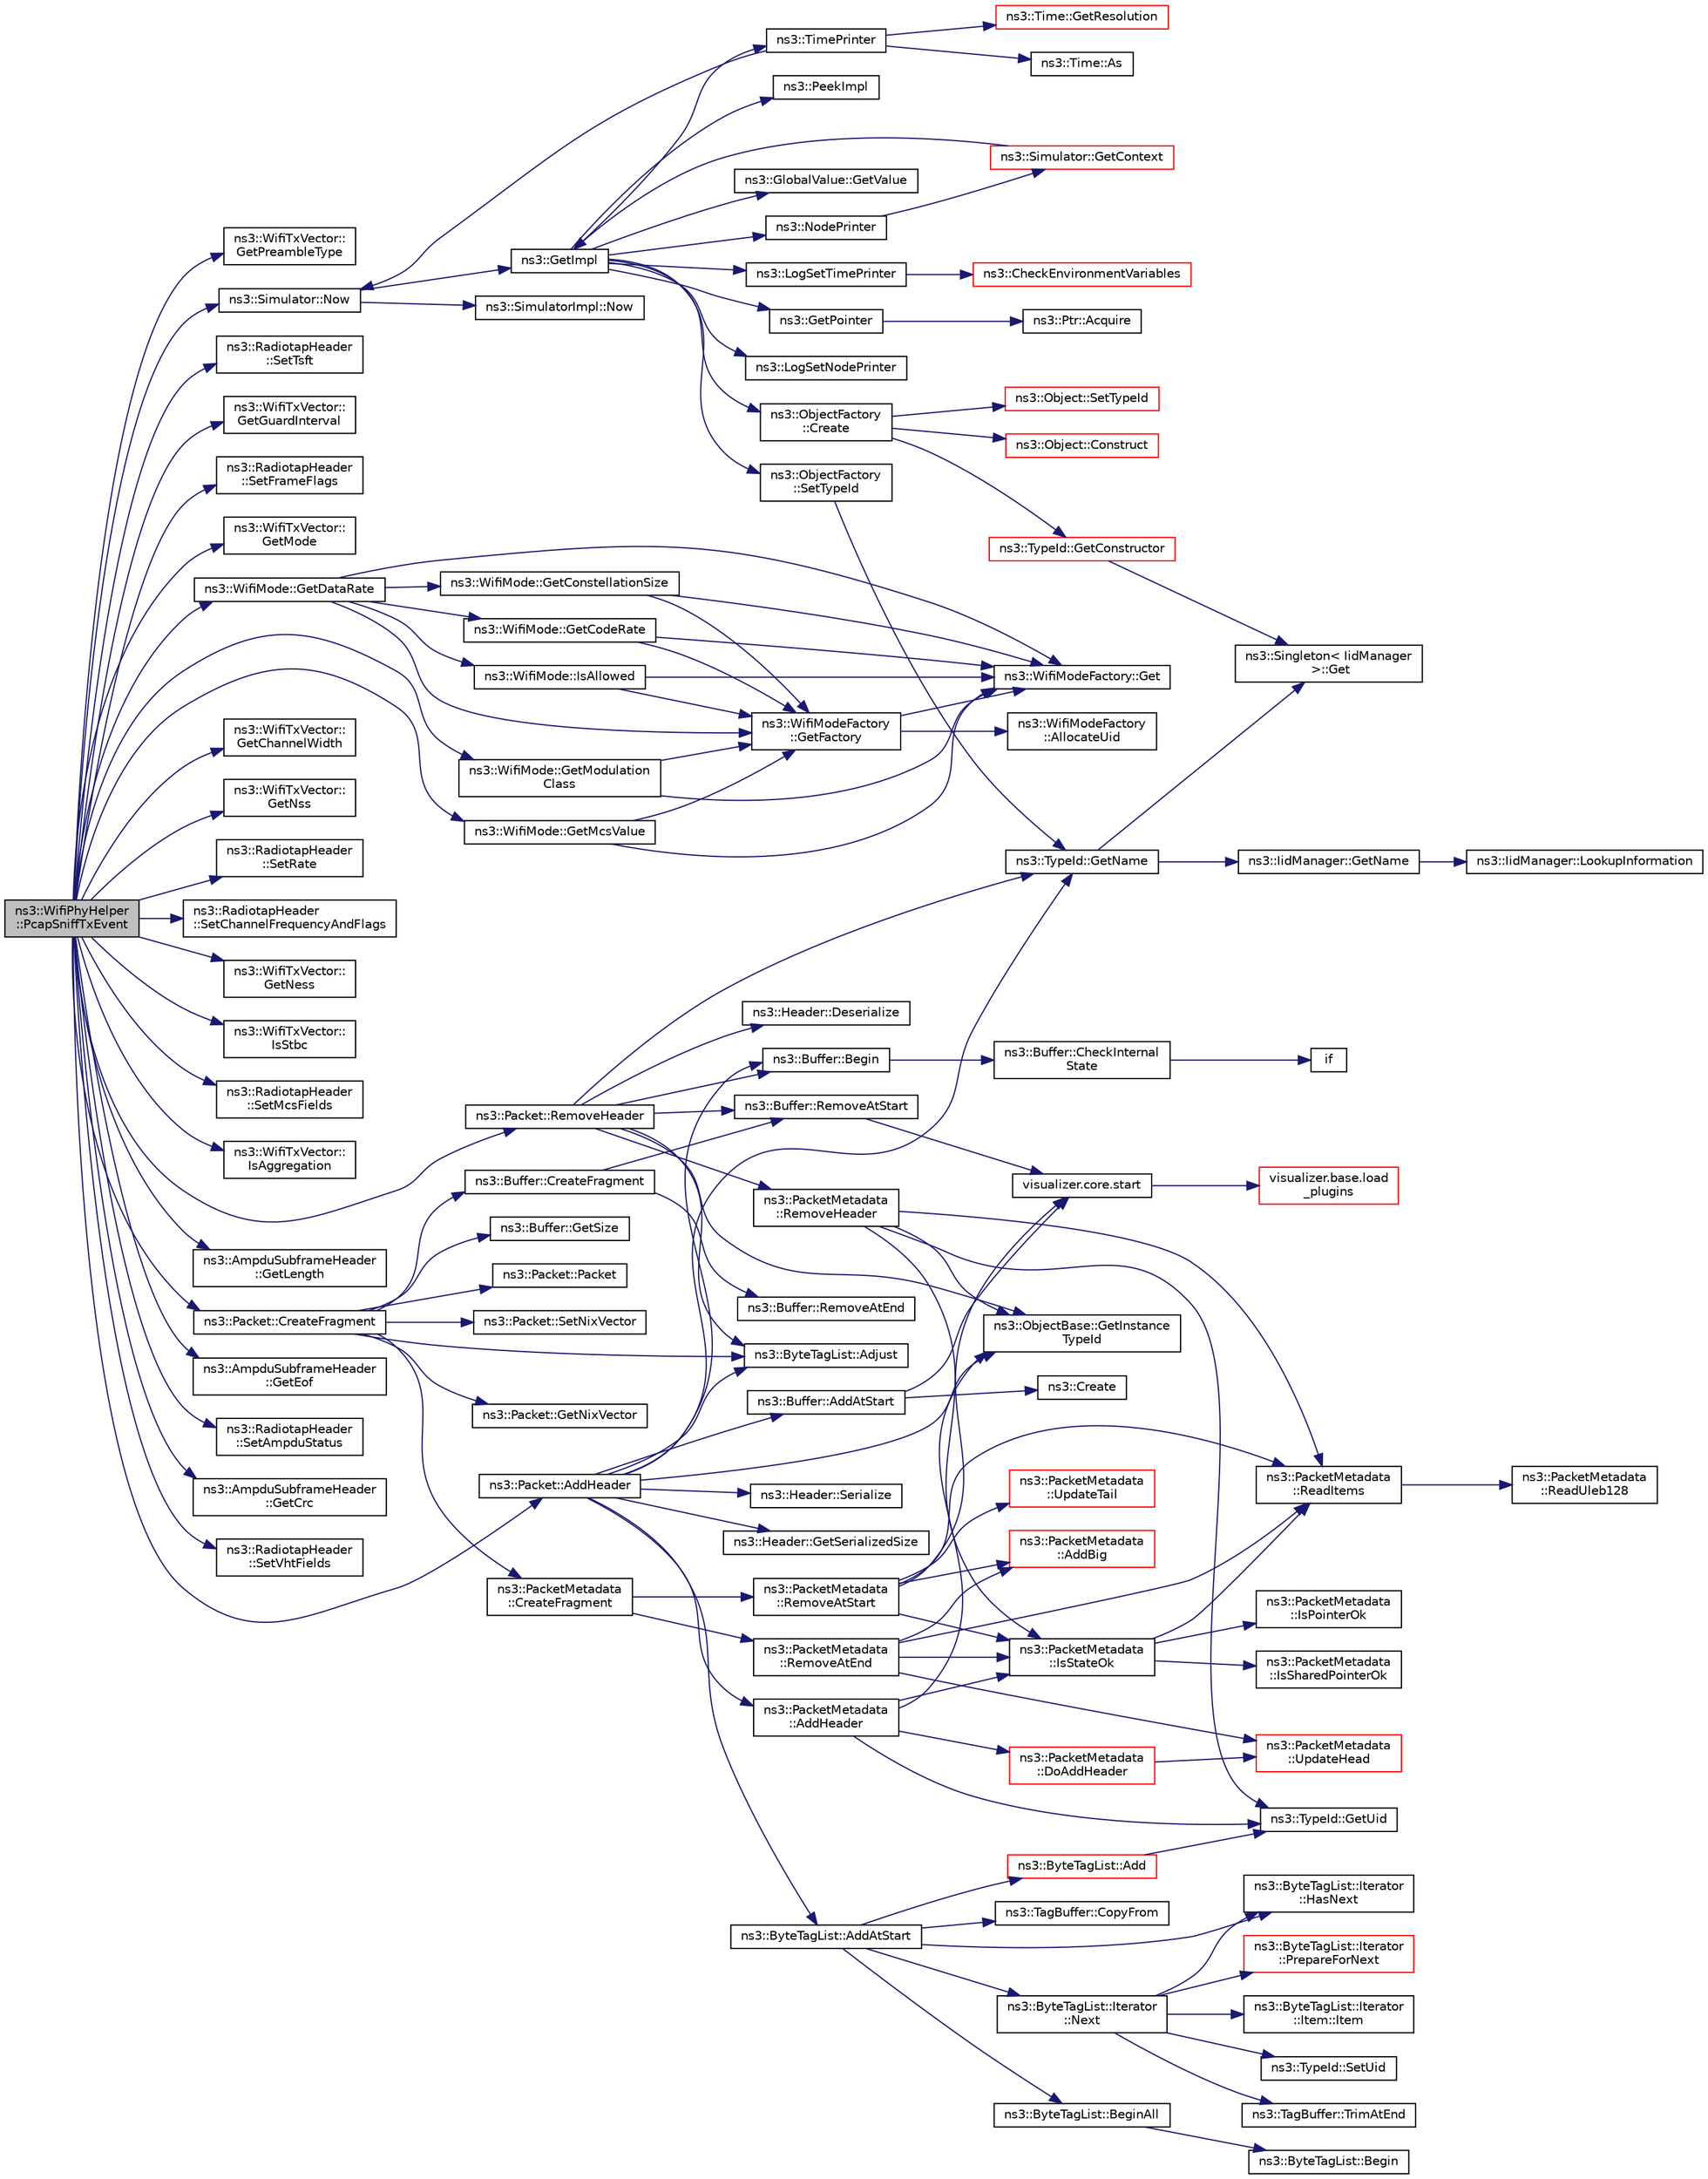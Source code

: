 digraph "ns3::WifiPhyHelper::PcapSniffTxEvent"
{
  edge [fontname="Helvetica",fontsize="10",labelfontname="Helvetica",labelfontsize="10"];
  node [fontname="Helvetica",fontsize="10",shape=record];
  rankdir="LR";
  Node1 [label="ns3::WifiPhyHelper\l::PcapSniffTxEvent",height=0.2,width=0.4,color="black", fillcolor="grey75", style="filled", fontcolor="black"];
  Node1 -> Node2 [color="midnightblue",fontsize="10",style="solid"];
  Node2 [label="ns3::WifiTxVector::\lGetPreambleType",height=0.2,width=0.4,color="black", fillcolor="white", style="filled",URL="$d0/d58/classns3_1_1WifiTxVector.html#ae90c4a0ea2f75d445fbc7a82f958c23f"];
  Node1 -> Node3 [color="midnightblue",fontsize="10",style="solid"];
  Node3 [label="ns3::Simulator::Now",height=0.2,width=0.4,color="black", fillcolor="white", style="filled",URL="$d7/deb/classns3_1_1Simulator.html#ac3178fa975b419f7875e7105be122800"];
  Node3 -> Node4 [color="midnightblue",fontsize="10",style="solid"];
  Node4 [label="ns3::GetImpl",height=0.2,width=0.4,color="black", fillcolor="white", style="filled",URL="$d4/d8b/group__simulator.html#ga42eb4eddad41528d4d99794a3dae3fd0",tooltip="Get the SimulatorImpl singleton. "];
  Node4 -> Node5 [color="midnightblue",fontsize="10",style="solid"];
  Node5 [label="ns3::PeekImpl",height=0.2,width=0.4,color="black", fillcolor="white", style="filled",URL="$d4/d8b/group__simulator.html#ga233c5c38de117e4e4a5a9cd168694792",tooltip="Get the static SimulatorImpl instance. "];
  Node4 -> Node6 [color="midnightblue",fontsize="10",style="solid"];
  Node6 [label="ns3::GlobalValue::GetValue",height=0.2,width=0.4,color="black", fillcolor="white", style="filled",URL="$dc/d02/classns3_1_1GlobalValue.html#aa33773cb952ba3c285a03ae2c4769b84"];
  Node4 -> Node7 [color="midnightblue",fontsize="10",style="solid"];
  Node7 [label="ns3::ObjectFactory\l::SetTypeId",height=0.2,width=0.4,color="black", fillcolor="white", style="filled",URL="$d5/d0d/classns3_1_1ObjectFactory.html#a77dcd099064038a1eb7a6b8251229ec3"];
  Node7 -> Node8 [color="midnightblue",fontsize="10",style="solid"];
  Node8 [label="ns3::TypeId::GetName",height=0.2,width=0.4,color="black", fillcolor="white", style="filled",URL="$d6/d11/classns3_1_1TypeId.html#aa3c41c79ae428b3cb396a9c6bb3ef314"];
  Node8 -> Node9 [color="midnightblue",fontsize="10",style="solid"];
  Node9 [label="ns3::Singleton\< IidManager\l \>::Get",height=0.2,width=0.4,color="black", fillcolor="white", style="filled",URL="$d8/d77/classns3_1_1Singleton.html#a80a2cd3c25a27ea72add7a9f7a141ffa"];
  Node8 -> Node10 [color="midnightblue",fontsize="10",style="solid"];
  Node10 [label="ns3::IidManager::GetName",height=0.2,width=0.4,color="black", fillcolor="white", style="filled",URL="$d4/d1c/classns3_1_1IidManager.html#a5d68d0f0f44594dcdec239dbdb5bf53c"];
  Node10 -> Node11 [color="midnightblue",fontsize="10",style="solid"];
  Node11 [label="ns3::IidManager::LookupInformation",height=0.2,width=0.4,color="black", fillcolor="white", style="filled",URL="$d4/d1c/classns3_1_1IidManager.html#a6b1f4ba2815dba27a377e8a8db2384cf"];
  Node4 -> Node12 [color="midnightblue",fontsize="10",style="solid"];
  Node12 [label="ns3::GetPointer",height=0.2,width=0.4,color="black", fillcolor="white", style="filled",URL="$d7/d2e/namespacens3.html#ab4e173cdfd43d17c1a40d5348510a670"];
  Node12 -> Node13 [color="midnightblue",fontsize="10",style="solid"];
  Node13 [label="ns3::Ptr::Acquire",height=0.2,width=0.4,color="black", fillcolor="white", style="filled",URL="$dc/d90/classns3_1_1Ptr.html#a9579b15e8c42dcdff5869d9d987562fb"];
  Node4 -> Node14 [color="midnightblue",fontsize="10",style="solid"];
  Node14 [label="ns3::ObjectFactory\l::Create",height=0.2,width=0.4,color="black", fillcolor="white", style="filled",URL="$d5/d0d/classns3_1_1ObjectFactory.html#a18152e93f0a6fe184ed7300cb31e9896"];
  Node14 -> Node15 [color="midnightblue",fontsize="10",style="solid"];
  Node15 [label="ns3::TypeId::GetConstructor",height=0.2,width=0.4,color="red", fillcolor="white", style="filled",URL="$d6/d11/classns3_1_1TypeId.html#ad9b0bc71ee7593a1ff23ff8d53938e95"];
  Node15 -> Node9 [color="midnightblue",fontsize="10",style="solid"];
  Node14 -> Node16 [color="midnightblue",fontsize="10",style="solid"];
  Node16 [label="ns3::Object::SetTypeId",height=0.2,width=0.4,color="red", fillcolor="white", style="filled",URL="$d9/d77/classns3_1_1Object.html#a19b1ebd8ec8fe404845e665880a6c5ad"];
  Node14 -> Node17 [color="midnightblue",fontsize="10",style="solid"];
  Node17 [label="ns3::Object::Construct",height=0.2,width=0.4,color="red", fillcolor="white", style="filled",URL="$d9/d77/classns3_1_1Object.html#a636e8411dc5228771f45c9b805d348fa"];
  Node4 -> Node18 [color="midnightblue",fontsize="10",style="solid"];
  Node18 [label="ns3::LogSetTimePrinter",height=0.2,width=0.4,color="black", fillcolor="white", style="filled",URL="$d7/d2e/namespacens3.html#acf6a1749b3febc5a6a5b2b8620138d80"];
  Node18 -> Node19 [color="midnightblue",fontsize="10",style="solid"];
  Node19 [label="ns3::CheckEnvironmentVariables",height=0.2,width=0.4,color="red", fillcolor="white", style="filled",URL="$d8/dff/group__logging.html#gacdc0bdeb2d8a90089d4fb09c4b8569ff"];
  Node4 -> Node20 [color="midnightblue",fontsize="10",style="solid"];
  Node20 [label="ns3::TimePrinter",height=0.2,width=0.4,color="black", fillcolor="white", style="filled",URL="$d8/dff/group__logging.html#gaaad3642e8247a056cd83001d805b0812"];
  Node20 -> Node21 [color="midnightblue",fontsize="10",style="solid"];
  Node21 [label="ns3::Time::GetResolution",height=0.2,width=0.4,color="red", fillcolor="white", style="filled",URL="$dc/d04/classns3_1_1Time.html#a1444f0f08b5e19f031157609e32fcf98"];
  Node20 -> Node3 [color="midnightblue",fontsize="10",style="solid"];
  Node20 -> Node22 [color="midnightblue",fontsize="10",style="solid"];
  Node22 [label="ns3::Time::As",height=0.2,width=0.4,color="black", fillcolor="white", style="filled",URL="$dc/d04/classns3_1_1Time.html#a0bb1110638ce9938248bd07865a328ab"];
  Node4 -> Node23 [color="midnightblue",fontsize="10",style="solid"];
  Node23 [label="ns3::LogSetNodePrinter",height=0.2,width=0.4,color="black", fillcolor="white", style="filled",URL="$d7/d2e/namespacens3.html#aa6e659ca357c8309352fa0f146793810"];
  Node4 -> Node24 [color="midnightblue",fontsize="10",style="solid"];
  Node24 [label="ns3::NodePrinter",height=0.2,width=0.4,color="black", fillcolor="white", style="filled",URL="$d8/dff/group__logging.html#gaaffbf70ff3766cd62b8bbd9b140d2a1b"];
  Node24 -> Node25 [color="midnightblue",fontsize="10",style="solid"];
  Node25 [label="ns3::Simulator::GetContext",height=0.2,width=0.4,color="red", fillcolor="white", style="filled",URL="$d7/deb/classns3_1_1Simulator.html#a8514b74ee2c42916b351b33c4a963bb0"];
  Node25 -> Node4 [color="midnightblue",fontsize="10",style="solid"];
  Node3 -> Node26 [color="midnightblue",fontsize="10",style="solid"];
  Node26 [label="ns3::SimulatorImpl::Now",height=0.2,width=0.4,color="black", fillcolor="white", style="filled",URL="$d2/d19/classns3_1_1SimulatorImpl.html#aa516c50060846adc6fd316e83ef0797c"];
  Node1 -> Node27 [color="midnightblue",fontsize="10",style="solid"];
  Node27 [label="ns3::RadiotapHeader\l::SetTsft",height=0.2,width=0.4,color="black", fillcolor="white", style="filled",URL="$d0/d42/classns3_1_1RadiotapHeader.html#a63ddcf8e8113dc90d072c194612436f8",tooltip="Set the Time Synchronization Function Timer (TSFT) value. Valid for received frames only..."];
  Node1 -> Node28 [color="midnightblue",fontsize="10",style="solid"];
  Node28 [label="ns3::WifiTxVector::\lGetGuardInterval",height=0.2,width=0.4,color="black", fillcolor="white", style="filled",URL="$d0/d58/classns3_1_1WifiTxVector.html#ab80c0fd812542ef337a6cace4f64db63"];
  Node1 -> Node29 [color="midnightblue",fontsize="10",style="solid"];
  Node29 [label="ns3::RadiotapHeader\l::SetFrameFlags",height=0.2,width=0.4,color="black", fillcolor="white", style="filled",URL="$d0/d42/classns3_1_1RadiotapHeader.html#af8c523ad1498c9105da3f88a0897d9b0",tooltip="Set the frame flags of the transmitted or received frame. "];
  Node1 -> Node30 [color="midnightblue",fontsize="10",style="solid"];
  Node30 [label="ns3::WifiTxVector::\lGetMode",height=0.2,width=0.4,color="black", fillcolor="white", style="filled",URL="$d0/d58/classns3_1_1WifiTxVector.html#a497b1f11cad4b8b26251dfa07c9ad1d6"];
  Node1 -> Node31 [color="midnightblue",fontsize="10",style="solid"];
  Node31 [label="ns3::WifiMode::GetModulation\lClass",height=0.2,width=0.4,color="black", fillcolor="white", style="filled",URL="$d5/d56/classns3_1_1WifiMode.html#a7941cd2a0bc8d2ba68ba6a12c7e2c42a"];
  Node31 -> Node32 [color="midnightblue",fontsize="10",style="solid"];
  Node32 [label="ns3::WifiModeFactory\l::GetFactory",height=0.2,width=0.4,color="black", fillcolor="white", style="filled",URL="$d2/dcd/classns3_1_1WifiModeFactory.html#a9c6f695d733355dee8d74bd1709868fc"];
  Node32 -> Node33 [color="midnightblue",fontsize="10",style="solid"];
  Node33 [label="ns3::WifiModeFactory\l::AllocateUid",height=0.2,width=0.4,color="black", fillcolor="white", style="filled",URL="$d2/dcd/classns3_1_1WifiModeFactory.html#a89a9c38617bd3f7be4a8919ce9675996"];
  Node32 -> Node34 [color="midnightblue",fontsize="10",style="solid"];
  Node34 [label="ns3::WifiModeFactory::Get",height=0.2,width=0.4,color="black", fillcolor="white", style="filled",URL="$d2/dcd/classns3_1_1WifiModeFactory.html#a3086868810ff4347e31c63027726f544"];
  Node31 -> Node34 [color="midnightblue",fontsize="10",style="solid"];
  Node1 -> Node35 [color="midnightblue",fontsize="10",style="solid"];
  Node35 [label="ns3::WifiMode::GetMcsValue",height=0.2,width=0.4,color="black", fillcolor="white", style="filled",URL="$d5/d56/classns3_1_1WifiMode.html#acd40f9e0edfc1e2c4462bd016a08f160"];
  Node35 -> Node32 [color="midnightblue",fontsize="10",style="solid"];
  Node35 -> Node34 [color="midnightblue",fontsize="10",style="solid"];
  Node1 -> Node36 [color="midnightblue",fontsize="10",style="solid"];
  Node36 [label="ns3::WifiMode::GetDataRate",height=0.2,width=0.4,color="black", fillcolor="white", style="filled",URL="$d5/d56/classns3_1_1WifiMode.html#adcfbe150f69da720db23387f733b8a52"];
  Node36 -> Node32 [color="midnightblue",fontsize="10",style="solid"];
  Node36 -> Node34 [color="midnightblue",fontsize="10",style="solid"];
  Node36 -> Node37 [color="midnightblue",fontsize="10",style="solid"];
  Node37 [label="ns3::WifiMode::GetConstellationSize",height=0.2,width=0.4,color="black", fillcolor="white", style="filled",URL="$d5/d56/classns3_1_1WifiMode.html#a28bbc436203fd3332da6cc61909af8f1"];
  Node37 -> Node32 [color="midnightblue",fontsize="10",style="solid"];
  Node37 -> Node34 [color="midnightblue",fontsize="10",style="solid"];
  Node36 -> Node38 [color="midnightblue",fontsize="10",style="solid"];
  Node38 [label="ns3::WifiMode::GetCodeRate",height=0.2,width=0.4,color="black", fillcolor="white", style="filled",URL="$d5/d56/classns3_1_1WifiMode.html#a41fcb1abd2aa488145f2f43ca9ba8e1d"];
  Node38 -> Node32 [color="midnightblue",fontsize="10",style="solid"];
  Node38 -> Node34 [color="midnightblue",fontsize="10",style="solid"];
  Node36 -> Node39 [color="midnightblue",fontsize="10",style="solid"];
  Node39 [label="ns3::WifiMode::IsAllowed",height=0.2,width=0.4,color="black", fillcolor="white", style="filled",URL="$d5/d56/classns3_1_1WifiMode.html#a996eeb87ea67b483f0c1915780012e86"];
  Node39 -> Node32 [color="midnightblue",fontsize="10",style="solid"];
  Node39 -> Node34 [color="midnightblue",fontsize="10",style="solid"];
  Node1 -> Node40 [color="midnightblue",fontsize="10",style="solid"];
  Node40 [label="ns3::WifiTxVector::\lGetChannelWidth",height=0.2,width=0.4,color="black", fillcolor="white", style="filled",URL="$d0/d58/classns3_1_1WifiTxVector.html#a1f8bfa51778a3e217581eb665f059564"];
  Node1 -> Node41 [color="midnightblue",fontsize="10",style="solid"];
  Node41 [label="ns3::WifiTxVector::\lGetNss",height=0.2,width=0.4,color="black", fillcolor="white", style="filled",URL="$d0/d58/classns3_1_1WifiTxVector.html#aa710c8455a710574b0c297d9ffdee004"];
  Node1 -> Node42 [color="midnightblue",fontsize="10",style="solid"];
  Node42 [label="ns3::RadiotapHeader\l::SetRate",height=0.2,width=0.4,color="black", fillcolor="white", style="filled",URL="$d0/d42/classns3_1_1RadiotapHeader.html#a51ebd0157939e926630a940dcc4431aa",tooltip="Set the transmit/receive channel frequency in units of megahertz. "];
  Node1 -> Node43 [color="midnightblue",fontsize="10",style="solid"];
  Node43 [label="ns3::RadiotapHeader\l::SetChannelFrequencyAndFlags",height=0.2,width=0.4,color="black", fillcolor="white", style="filled",URL="$d0/d42/classns3_1_1RadiotapHeader.html#a429f94fc9a90307134b62cd1d6ed58b9",tooltip="Set the transmit/receive channel frequency and flags. "];
  Node1 -> Node44 [color="midnightblue",fontsize="10",style="solid"];
  Node44 [label="ns3::WifiTxVector::\lGetNess",height=0.2,width=0.4,color="black", fillcolor="white", style="filled",URL="$d0/d58/classns3_1_1WifiTxVector.html#ab5a816f61d69f179243e96ca70f27191"];
  Node1 -> Node45 [color="midnightblue",fontsize="10",style="solid"];
  Node45 [label="ns3::WifiTxVector::\lIsStbc",height=0.2,width=0.4,color="black", fillcolor="white", style="filled",URL="$d0/d58/classns3_1_1WifiTxVector.html#a08850c40d63060668f758b802af7e7a3"];
  Node1 -> Node46 [color="midnightblue",fontsize="10",style="solid"];
  Node46 [label="ns3::RadiotapHeader\l::SetMcsFields",height=0.2,width=0.4,color="black", fillcolor="white", style="filled",URL="$d0/d42/classns3_1_1RadiotapHeader.html#a23f8dd27246529ba4c3d1fefa09a95f7",tooltip="Set the MCS fields. "];
  Node1 -> Node47 [color="midnightblue",fontsize="10",style="solid"];
  Node47 [label="ns3::WifiTxVector::\lIsAggregation",height=0.2,width=0.4,color="black", fillcolor="white", style="filled",URL="$d0/d58/classns3_1_1WifiTxVector.html#ad794f2bcb422440f0112c1d9a987bb95"];
  Node1 -> Node48 [color="midnightblue",fontsize="10",style="solid"];
  Node48 [label="ns3::Packet::RemoveHeader",height=0.2,width=0.4,color="black", fillcolor="white", style="filled",URL="$dd/d7a/classns3_1_1Packet.html#a0961eccf975d75f902d40956c93ba63e",tooltip="Deserialize and remove the header from the internal buffer. "];
  Node48 -> Node49 [color="midnightblue",fontsize="10",style="solid"];
  Node49 [label="ns3::Header::Deserialize",height=0.2,width=0.4,color="black", fillcolor="white", style="filled",URL="$d6/dae/classns3_1_1Header.html#a78be9400bb66b2a8543606f395ef5396"];
  Node48 -> Node50 [color="midnightblue",fontsize="10",style="solid"];
  Node50 [label="ns3::Buffer::Begin",height=0.2,width=0.4,color="black", fillcolor="white", style="filled",URL="$da/d85/classns3_1_1Buffer.html#a893d4bf50df13e730b6cd0fda91b967f"];
  Node50 -> Node51 [color="midnightblue",fontsize="10",style="solid"];
  Node51 [label="ns3::Buffer::CheckInternal\lState",height=0.2,width=0.4,color="black", fillcolor="white", style="filled",URL="$da/d85/classns3_1_1Buffer.html#a6202ce7f1ecc1fc7a14cc13017375d14",tooltip="Checks the internal buffer structures consistency. "];
  Node51 -> Node52 [color="midnightblue",fontsize="10",style="solid"];
  Node52 [label="if",height=0.2,width=0.4,color="black", fillcolor="white", style="filled",URL="$d8/d0e/loss__ITU1238_8m.html#a419d895abe1313c35fa353c93802647e"];
  Node48 -> Node53 [color="midnightblue",fontsize="10",style="solid"];
  Node53 [label="ns3::ObjectBase::GetInstance\lTypeId",height=0.2,width=0.4,color="black", fillcolor="white", style="filled",URL="$d2/dac/classns3_1_1ObjectBase.html#abe5b43a6f5b99a92a4c3122db31f06fb"];
  Node48 -> Node8 [color="midnightblue",fontsize="10",style="solid"];
  Node48 -> Node54 [color="midnightblue",fontsize="10",style="solid"];
  Node54 [label="ns3::Buffer::RemoveAtStart",height=0.2,width=0.4,color="black", fillcolor="white", style="filled",URL="$da/d85/classns3_1_1Buffer.html#adeecbb3e8f518aec6fee0437578ade4b"];
  Node54 -> Node55 [color="midnightblue",fontsize="10",style="solid"];
  Node55 [label="visualizer.core.start",height=0.2,width=0.4,color="black", fillcolor="white", style="filled",URL="$df/d6c/namespacevisualizer_1_1core.html#a2a35e5d8a34af358b508dac8635754e0"];
  Node55 -> Node56 [color="midnightblue",fontsize="10",style="solid"];
  Node56 [label="visualizer.base.load\l_plugins",height=0.2,width=0.4,color="red", fillcolor="white", style="filled",URL="$d4/d39/namespacevisualizer_1_1base.html#ad171497a5ff1afe0a73bedaebf35448f"];
  Node48 -> Node57 [color="midnightblue",fontsize="10",style="solid"];
  Node57 [label="ns3::ByteTagList::Adjust",height=0.2,width=0.4,color="black", fillcolor="white", style="filled",URL="$dd/d64/classns3_1_1ByteTagList.html#a1fec06d7e6daaf8039cf2a148e4090f2"];
  Node48 -> Node58 [color="midnightblue",fontsize="10",style="solid"];
  Node58 [label="ns3::PacketMetadata\l::RemoveHeader",height=0.2,width=0.4,color="black", fillcolor="white", style="filled",URL="$d1/db1/classns3_1_1PacketMetadata.html#afa8a589ec783d4998516d7f39f21242d",tooltip="Remove an header. "];
  Node58 -> Node53 [color="midnightblue",fontsize="10",style="solid"];
  Node58 -> Node59 [color="midnightblue",fontsize="10",style="solid"];
  Node59 [label="ns3::TypeId::GetUid",height=0.2,width=0.4,color="black", fillcolor="white", style="filled",URL="$d6/d11/classns3_1_1TypeId.html#acd3e41de6340d06299f4fd63e2ed8da0"];
  Node58 -> Node60 [color="midnightblue",fontsize="10",style="solid"];
  Node60 [label="ns3::PacketMetadata\l::IsStateOk",height=0.2,width=0.4,color="black", fillcolor="white", style="filled",URL="$d1/db1/classns3_1_1PacketMetadata.html#a208d3163e28704438cdd4d30318e489c",tooltip="Check if the metadata state is ok. "];
  Node60 -> Node61 [color="midnightblue",fontsize="10",style="solid"];
  Node61 [label="ns3::PacketMetadata\l::IsPointerOk",height=0.2,width=0.4,color="black", fillcolor="white", style="filled",URL="$d1/db1/classns3_1_1PacketMetadata.html#acf15fba7d020ebd77591619b5ad273c5",tooltip="Check if the position is valid. "];
  Node60 -> Node62 [color="midnightblue",fontsize="10",style="solid"];
  Node62 [label="ns3::PacketMetadata\l::ReadItems",height=0.2,width=0.4,color="black", fillcolor="white", style="filled",URL="$d1/db1/classns3_1_1PacketMetadata.html#a3719ad2c32313a9a1c74462322e8b517",tooltip="Read items. "];
  Node62 -> Node63 [color="midnightblue",fontsize="10",style="solid"];
  Node63 [label="ns3::PacketMetadata\l::ReadUleb128",height=0.2,width=0.4,color="black", fillcolor="white", style="filled",URL="$d1/db1/classns3_1_1PacketMetadata.html#a7ae75db766a843dbee8960ae8cbf23ee",tooltip="Read a ULEB128 (Unsigned Little Endian Base 128) coded number. "];
  Node60 -> Node64 [color="midnightblue",fontsize="10",style="solid"];
  Node64 [label="ns3::PacketMetadata\l::IsSharedPointerOk",height=0.2,width=0.4,color="black", fillcolor="white", style="filled",URL="$d1/db1/classns3_1_1PacketMetadata.html#ae62c5bb3dce611a0f8c5e9ba3ba8e26e",tooltip="Check if the position is valid. "];
  Node58 -> Node62 [color="midnightblue",fontsize="10",style="solid"];
  Node1 -> Node65 [color="midnightblue",fontsize="10",style="solid"];
  Node65 [label="ns3::AmpduSubframeHeader\l::GetLength",height=0.2,width=0.4,color="black", fillcolor="white", style="filled",URL="$dd/db6/classns3_1_1AmpduSubframeHeader.html#a1417afe062f1423e6562986b2fd82b4c"];
  Node1 -> Node66 [color="midnightblue",fontsize="10",style="solid"];
  Node66 [label="ns3::Packet::CreateFragment",height=0.2,width=0.4,color="black", fillcolor="white", style="filled",URL="$dd/d7a/classns3_1_1Packet.html#a16f6113606b355b2b346e2245fa2a3d0",tooltip="Create a new packet which contains a fragment of the original packet. "];
  Node66 -> Node67 [color="midnightblue",fontsize="10",style="solid"];
  Node67 [label="ns3::Buffer::CreateFragment",height=0.2,width=0.4,color="black", fillcolor="white", style="filled",URL="$da/d85/classns3_1_1Buffer.html#a9285016f38b451c65edb50196ef817f8"];
  Node67 -> Node54 [color="midnightblue",fontsize="10",style="solid"];
  Node67 -> Node68 [color="midnightblue",fontsize="10",style="solid"];
  Node68 [label="ns3::Buffer::RemoveAtEnd",height=0.2,width=0.4,color="black", fillcolor="white", style="filled",URL="$da/d85/classns3_1_1Buffer.html#a83b30fd8e1202e778fb471757b800d47"];
  Node66 -> Node57 [color="midnightblue",fontsize="10",style="solid"];
  Node66 -> Node69 [color="midnightblue",fontsize="10",style="solid"];
  Node69 [label="ns3::Buffer::GetSize",height=0.2,width=0.4,color="black", fillcolor="white", style="filled",URL="$da/d85/classns3_1_1Buffer.html#a3047b8f2dad303c6370695122f1884f0"];
  Node66 -> Node70 [color="midnightblue",fontsize="10",style="solid"];
  Node70 [label="ns3::PacketMetadata\l::CreateFragment",height=0.2,width=0.4,color="black", fillcolor="white", style="filled",URL="$d1/db1/classns3_1_1PacketMetadata.html#a0c4fe43ab63b49432451c37263826d67",tooltip="Creates a fragment. "];
  Node70 -> Node71 [color="midnightblue",fontsize="10",style="solid"];
  Node71 [label="ns3::PacketMetadata\l::RemoveAtStart",height=0.2,width=0.4,color="black", fillcolor="white", style="filled",URL="$d1/db1/classns3_1_1PacketMetadata.html#a9a0300e7ae709f269d59b6733e590d56",tooltip="Remove a chunk of metadata at the metadata start. "];
  Node71 -> Node60 [color="midnightblue",fontsize="10",style="solid"];
  Node71 -> Node55 [color="midnightblue",fontsize="10",style="solid"];
  Node71 -> Node62 [color="midnightblue",fontsize="10",style="solid"];
  Node71 -> Node72 [color="midnightblue",fontsize="10",style="solid"];
  Node72 [label="ns3::PacketMetadata\l::AddBig",height=0.2,width=0.4,color="red", fillcolor="white", style="filled",URL="$d1/db1/classns3_1_1PacketMetadata.html#ae89a0bf5e3dcd624bd37bc8ca67544da",tooltip="Add a \"Big\" Item (a SmallItem plus an ExtraItem) "];
  Node71 -> Node73 [color="midnightblue",fontsize="10",style="solid"];
  Node73 [label="ns3::PacketMetadata\l::UpdateTail",height=0.2,width=0.4,color="red", fillcolor="white", style="filled",URL="$d1/db1/classns3_1_1PacketMetadata.html#ad975bb9c1c0a6875ccc2309f071c5b55",tooltip="Update the tail. "];
  Node70 -> Node74 [color="midnightblue",fontsize="10",style="solid"];
  Node74 [label="ns3::PacketMetadata\l::RemoveAtEnd",height=0.2,width=0.4,color="black", fillcolor="white", style="filled",URL="$d1/db1/classns3_1_1PacketMetadata.html#a7c76154f5302bd55a68406f0103d50c6",tooltip="Remove a chunk of metadata at the metadata end. "];
  Node74 -> Node60 [color="midnightblue",fontsize="10",style="solid"];
  Node74 -> Node62 [color="midnightblue",fontsize="10",style="solid"];
  Node74 -> Node72 [color="midnightblue",fontsize="10",style="solid"];
  Node74 -> Node75 [color="midnightblue",fontsize="10",style="solid"];
  Node75 [label="ns3::PacketMetadata\l::UpdateHead",height=0.2,width=0.4,color="red", fillcolor="white", style="filled",URL="$d1/db1/classns3_1_1PacketMetadata.html#a3baa0c324423e6fd600b31858aa4ade9",tooltip="Update the head. "];
  Node66 -> Node76 [color="midnightblue",fontsize="10",style="solid"];
  Node76 [label="ns3::Packet::Packet",height=0.2,width=0.4,color="black", fillcolor="white", style="filled",URL="$dd/d7a/classns3_1_1Packet.html#ac1a30f8cf28346960cfac4a2c9fa7026",tooltip="Create an empty packet with a new uid (as returned by getUid). "];
  Node66 -> Node77 [color="midnightblue",fontsize="10",style="solid"];
  Node77 [label="ns3::Packet::SetNixVector",height=0.2,width=0.4,color="black", fillcolor="white", style="filled",URL="$dd/d7a/classns3_1_1Packet.html#a7e02c5b608a578c845aafd838f155989",tooltip="Set the packet nix-vector. "];
  Node66 -> Node78 [color="midnightblue",fontsize="10",style="solid"];
  Node78 [label="ns3::Packet::GetNixVector",height=0.2,width=0.4,color="black", fillcolor="white", style="filled",URL="$dd/d7a/classns3_1_1Packet.html#a3d68d7d2738678185315b59640848819",tooltip="Get the packet nix-vector. "];
  Node1 -> Node79 [color="midnightblue",fontsize="10",style="solid"];
  Node79 [label="ns3::AmpduSubframeHeader\l::GetEof",height=0.2,width=0.4,color="black", fillcolor="white", style="filled",URL="$dd/db6/classns3_1_1AmpduSubframeHeader.html#a488fd777e0b9bb33fbc42040262fc2c8"];
  Node1 -> Node80 [color="midnightblue",fontsize="10",style="solid"];
  Node80 [label="ns3::RadiotapHeader\l::SetAmpduStatus",height=0.2,width=0.4,color="black", fillcolor="white", style="filled",URL="$d0/d42/classns3_1_1RadiotapHeader.html#a8fae7a24dbeba412fdb9b7fc79f74f41",tooltip="Set the A-MPDU status fields. "];
  Node1 -> Node81 [color="midnightblue",fontsize="10",style="solid"];
  Node81 [label="ns3::AmpduSubframeHeader\l::GetCrc",height=0.2,width=0.4,color="black", fillcolor="white", style="filled",URL="$dd/db6/classns3_1_1AmpduSubframeHeader.html#a73407d515eb60e081379e2a8d9135610"];
  Node1 -> Node82 [color="midnightblue",fontsize="10",style="solid"];
  Node82 [label="ns3::RadiotapHeader\l::SetVhtFields",height=0.2,width=0.4,color="black", fillcolor="white", style="filled",URL="$d0/d42/classns3_1_1RadiotapHeader.html#a548ef08ad90c0b7c2e20a149d4e8942c",tooltip="Set the VHT fields. "];
  Node1 -> Node83 [color="midnightblue",fontsize="10",style="solid"];
  Node83 [label="ns3::Packet::AddHeader",height=0.2,width=0.4,color="black", fillcolor="white", style="filled",URL="$dd/d7a/classns3_1_1Packet.html#a465108c595a0bc592095cbcab1832ed8",tooltip="Add header to this packet. "];
  Node83 -> Node84 [color="midnightblue",fontsize="10",style="solid"];
  Node84 [label="ns3::Header::GetSerializedSize",height=0.2,width=0.4,color="black", fillcolor="white", style="filled",URL="$d6/dae/classns3_1_1Header.html#a6ef0497eabc1b1fb0ad42738eb73f934"];
  Node83 -> Node53 [color="midnightblue",fontsize="10",style="solid"];
  Node83 -> Node8 [color="midnightblue",fontsize="10",style="solid"];
  Node83 -> Node85 [color="midnightblue",fontsize="10",style="solid"];
  Node85 [label="ns3::Buffer::AddAtStart",height=0.2,width=0.4,color="black", fillcolor="white", style="filled",URL="$da/d85/classns3_1_1Buffer.html#a8abd8164c3671d3dadc98fc66fade7b1"];
  Node85 -> Node55 [color="midnightblue",fontsize="10",style="solid"];
  Node85 -> Node86 [color="midnightblue",fontsize="10",style="solid"];
  Node86 [label="ns3::Create",height=0.2,width=0.4,color="black", fillcolor="white", style="filled",URL="$d2/df2/group__ptr.html#ga0406dd2d929ceac05ce39d4579fa3e4b"];
  Node83 -> Node57 [color="midnightblue",fontsize="10",style="solid"];
  Node83 -> Node87 [color="midnightblue",fontsize="10",style="solid"];
  Node87 [label="ns3::ByteTagList::AddAtStart",height=0.2,width=0.4,color="black", fillcolor="white", style="filled",URL="$dd/d64/classns3_1_1ByteTagList.html#acb4563fbe4299c55af41ba7a166b71d5"];
  Node87 -> Node88 [color="midnightblue",fontsize="10",style="solid"];
  Node88 [label="ns3::ByteTagList::BeginAll",height=0.2,width=0.4,color="black", fillcolor="white", style="filled",URL="$dd/d64/classns3_1_1ByteTagList.html#ac4f33846ef6a84a64ede38b2de1564ba",tooltip="Returns an iterator pointing to the very first tag in this list. "];
  Node88 -> Node89 [color="midnightblue",fontsize="10",style="solid"];
  Node89 [label="ns3::ByteTagList::Begin",height=0.2,width=0.4,color="black", fillcolor="white", style="filled",URL="$dd/d64/classns3_1_1ByteTagList.html#acee7b77907ef44826712a630443493e7"];
  Node87 -> Node90 [color="midnightblue",fontsize="10",style="solid"];
  Node90 [label="ns3::ByteTagList::Iterator\l::HasNext",height=0.2,width=0.4,color="black", fillcolor="white", style="filled",URL="$de/dc7/classns3_1_1ByteTagList_1_1Iterator.html#aa1c5eb37f289d0eef8dfaf687498eaec",tooltip="Used to determine if the iterator is at the end of the byteTagList. "];
  Node87 -> Node91 [color="midnightblue",fontsize="10",style="solid"];
  Node91 [label="ns3::ByteTagList::Iterator\l::Next",height=0.2,width=0.4,color="black", fillcolor="white", style="filled",URL="$de/dc7/classns3_1_1ByteTagList_1_1Iterator.html#af521864d800baab1d9c5262f59ce4433",tooltip="Returns the next Item from the ByteTagList. "];
  Node91 -> Node90 [color="midnightblue",fontsize="10",style="solid"];
  Node91 -> Node92 [color="midnightblue",fontsize="10",style="solid"];
  Node92 [label="ns3::ByteTagList::Iterator\l::Item::Item",height=0.2,width=0.4,color="black", fillcolor="white", style="filled",URL="$d5/da6/structns3_1_1ByteTagList_1_1Iterator_1_1Item.html#acbefc31279faa7437e5ee3c88a16d925",tooltip="constructs an item with the given TagBuffer "];
  Node91 -> Node93 [color="midnightblue",fontsize="10",style="solid"];
  Node93 [label="ns3::TypeId::SetUid",height=0.2,width=0.4,color="black", fillcolor="white", style="filled",URL="$d6/d11/classns3_1_1TypeId.html#a85ebe2aebd1cbf13dea9d731e3081481"];
  Node91 -> Node94 [color="midnightblue",fontsize="10",style="solid"];
  Node94 [label="ns3::TagBuffer::TrimAtEnd",height=0.2,width=0.4,color="black", fillcolor="white", style="filled",URL="$d6/ded/classns3_1_1TagBuffer.html#a163314c17e95305cecd202eb0496affa",tooltip="Trim some space from the end. "];
  Node91 -> Node95 [color="midnightblue",fontsize="10",style="solid"];
  Node95 [label="ns3::ByteTagList::Iterator\l::PrepareForNext",height=0.2,width=0.4,color="red", fillcolor="white", style="filled",URL="$de/dc7/classns3_1_1ByteTagList_1_1Iterator.html#afeebeb2923b6d7d908b0868d9e4750e5",tooltip="Prepare the iterator for the next tag. "];
  Node87 -> Node96 [color="midnightblue",fontsize="10",style="solid"];
  Node96 [label="ns3::ByteTagList::Add",height=0.2,width=0.4,color="red", fillcolor="white", style="filled",URL="$dd/d64/classns3_1_1ByteTagList.html#ac970192e923afc561a304d17af4b8a52"];
  Node96 -> Node59 [color="midnightblue",fontsize="10",style="solid"];
  Node87 -> Node97 [color="midnightblue",fontsize="10",style="solid"];
  Node97 [label="ns3::TagBuffer::CopyFrom",height=0.2,width=0.4,color="black", fillcolor="white", style="filled",URL="$d6/ded/classns3_1_1TagBuffer.html#afe07a9e117449ff5b5d5857291671349",tooltip="Copy the nternal structure of another TagBuffer. "];
  Node83 -> Node98 [color="midnightblue",fontsize="10",style="solid"];
  Node98 [label="ns3::Header::Serialize",height=0.2,width=0.4,color="black", fillcolor="white", style="filled",URL="$d6/dae/classns3_1_1Header.html#afb61f1aac69ff8349a6bfe521fab5404"];
  Node83 -> Node50 [color="midnightblue",fontsize="10",style="solid"];
  Node83 -> Node99 [color="midnightblue",fontsize="10",style="solid"];
  Node99 [label="ns3::PacketMetadata\l::AddHeader",height=0.2,width=0.4,color="black", fillcolor="white", style="filled",URL="$d1/db1/classns3_1_1PacketMetadata.html#abdce736c4c5f647242f0808c0d2f9249",tooltip="Add an header. "];
  Node99 -> Node60 [color="midnightblue",fontsize="10",style="solid"];
  Node99 -> Node53 [color="midnightblue",fontsize="10",style="solid"];
  Node99 -> Node59 [color="midnightblue",fontsize="10",style="solid"];
  Node99 -> Node100 [color="midnightblue",fontsize="10",style="solid"];
  Node100 [label="ns3::PacketMetadata\l::DoAddHeader",height=0.2,width=0.4,color="red", fillcolor="white", style="filled",URL="$d1/db1/classns3_1_1PacketMetadata.html#ae5ad09674e28733405c49b2655c51a5a",tooltip="Add an header. "];
  Node100 -> Node75 [color="midnightblue",fontsize="10",style="solid"];
}
